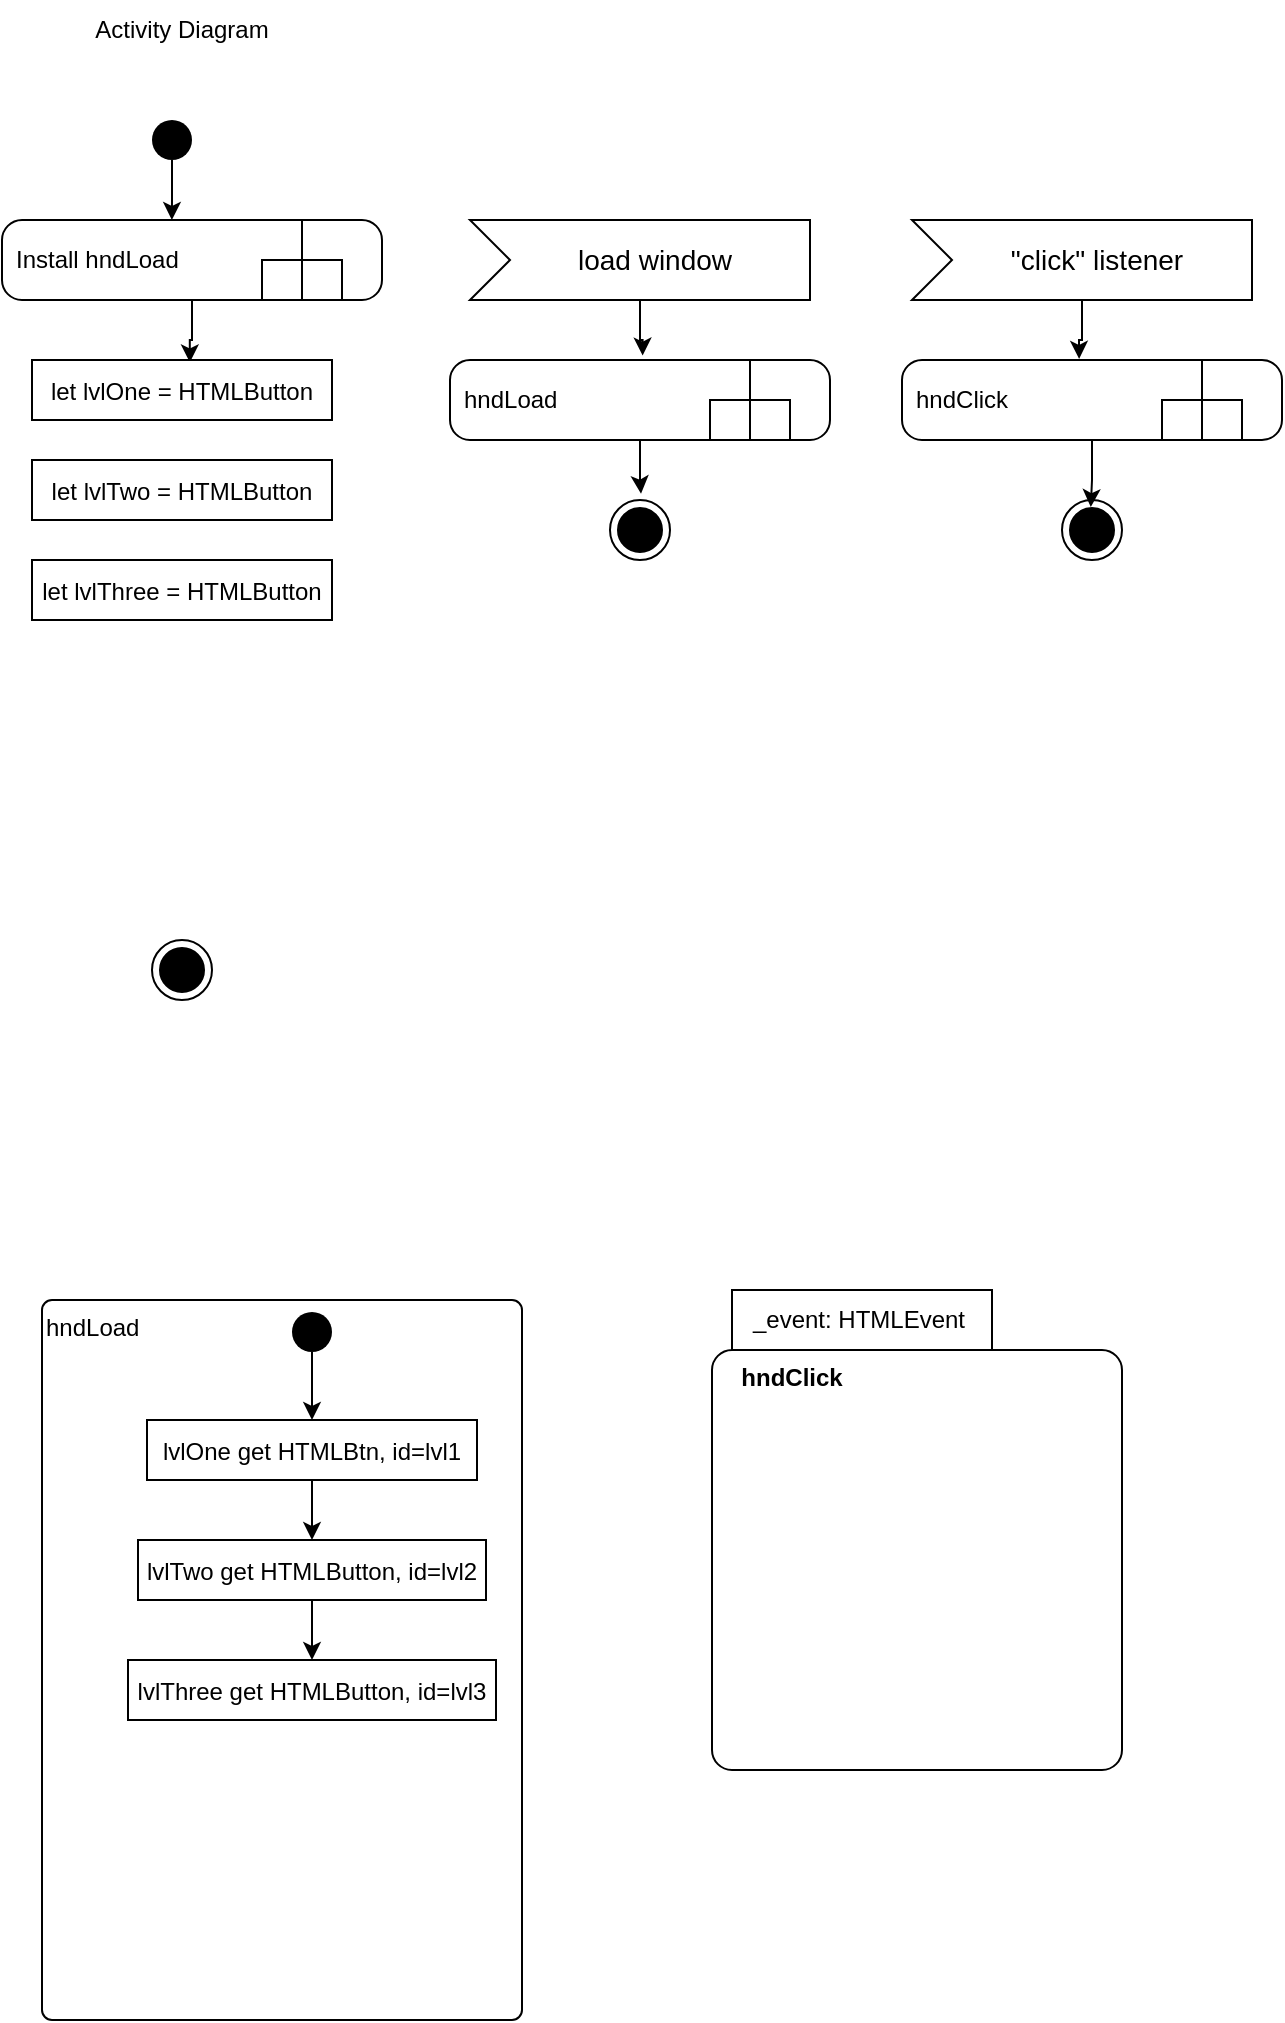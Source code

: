 <mxfile version="18.0.6" type="device"><diagram id="pXgPNKIB332dpzzLhQ7e" name="Seite-1"><mxGraphModel dx="1662" dy="905" grid="1" gridSize="10" guides="1" tooltips="1" connect="1" arrows="1" fold="1" page="1" pageScale="1" pageWidth="827" pageHeight="1169" math="0" shadow="0"><root><mxCell id="0"/><mxCell id="1" parent="0"/><mxCell id="PllCJsgJu4yRPH0ENG6o-1" value="Activity Diagram" style="text;html=1;strokeColor=none;fillColor=none;align=center;verticalAlign=middle;whiteSpace=wrap;rounded=0;" parent="1" vertex="1"><mxGeometry x="30" y="20" width="140" height="30" as="geometry"/></mxCell><mxCell id="PllCJsgJu4yRPH0ENG6o-4" style="edgeStyle=orthogonalEdgeStyle;rounded=0;orthogonalLoop=1;jettySize=auto;html=1;entryX=0.447;entryY=0;entryDx=0;entryDy=0;entryPerimeter=0;" parent="1" source="PllCJsgJu4yRPH0ENG6o-3" target="PllCJsgJu4yRPH0ENG6o-8" edge="1"><mxGeometry relative="1" as="geometry"><mxPoint x="95" y="120" as="targetPoint"/></mxGeometry></mxCell><mxCell id="PllCJsgJu4yRPH0ENG6o-3" value="" style="ellipse;fillColor=#000000;strokeColor=none;" parent="1" vertex="1"><mxGeometry x="85" y="80" width="20" height="20" as="geometry"/></mxCell><mxCell id="PllCJsgJu4yRPH0ENG6o-41" style="edgeStyle=orthogonalEdgeStyle;rounded=0;orthogonalLoop=1;jettySize=auto;html=1;entryX=0.526;entryY=0.04;entryDx=0;entryDy=0;entryPerimeter=0;" parent="1" source="PllCJsgJu4yRPH0ENG6o-8" target="PllCJsgJu4yRPH0ENG6o-40" edge="1"><mxGeometry relative="1" as="geometry"/></mxCell><mxCell id="PllCJsgJu4yRPH0ENG6o-8" value="Install hndLoad" style="shape=mxgraph.uml25.behaviorAction;html=1;rounded=1;absoluteArcSize=1;arcSize=10;align=left;spacingLeft=5;" parent="1" vertex="1"><mxGeometry x="10" y="130" width="190" height="40" as="geometry"/></mxCell><mxCell id="PllCJsgJu4yRPH0ENG6o-9" value="" style="ellipse;html=1;shape=endState;fillColor=#000000;strokeColor=#000000;" parent="1" vertex="1"><mxGeometry x="85" y="490" width="30" height="30" as="geometry"/></mxCell><mxCell id="PllCJsgJu4yRPH0ENG6o-16" style="edgeStyle=orthogonalEdgeStyle;rounded=0;orthogonalLoop=1;jettySize=auto;html=1;entryX=0.466;entryY=-0.014;entryDx=0;entryDy=0;entryPerimeter=0;" parent="1" source="PllCJsgJu4yRPH0ENG6o-12" target="PllCJsgJu4yRPH0ENG6o-15" edge="1"><mxGeometry relative="1" as="geometry"/></mxCell><mxCell id="PllCJsgJu4yRPH0ENG6o-12" value="&quot;click&quot; listener" style="html=1;shape=mxgraph.infographic.ribbonSimple;notch1=20;notch2=0;align=center;verticalAlign=middle;fontSize=14;fontStyle=0;fillColor=#FFFFFF;flipH=0;spacingRight=0;spacingLeft=14;" parent="1" vertex="1"><mxGeometry x="465" y="130" width="170" height="40" as="geometry"/></mxCell><mxCell id="PllCJsgJu4yRPH0ENG6o-18" style="edgeStyle=orthogonalEdgeStyle;rounded=0;orthogonalLoop=1;jettySize=auto;html=1;entryX=0.48;entryY=0.117;entryDx=0;entryDy=0;entryPerimeter=0;" parent="1" source="PllCJsgJu4yRPH0ENG6o-15" target="PllCJsgJu4yRPH0ENG6o-17" edge="1"><mxGeometry relative="1" as="geometry"/></mxCell><mxCell id="PllCJsgJu4yRPH0ENG6o-15" value="hndClick" style="shape=mxgraph.uml25.behaviorAction;html=1;rounded=1;absoluteArcSize=1;arcSize=10;align=left;spacingLeft=5;" parent="1" vertex="1"><mxGeometry x="460" y="200" width="190" height="40" as="geometry"/></mxCell><mxCell id="PllCJsgJu4yRPH0ENG6o-17" value="" style="ellipse;html=1;shape=endState;fillColor=#000000;strokeColor=#000000;" parent="1" vertex="1"><mxGeometry x="540" y="270" width="30" height="30" as="geometry"/></mxCell><mxCell id="PllCJsgJu4yRPH0ENG6o-19" value="_event: HTMLEvent" style="shape=folder;align=center;verticalAlign=middle;fontStyle=0;tabWidth=140;tabHeight=30;tabPosition=left;html=1;boundedLbl=1;labelInHeader=1;rounded=1;absoluteArcSize=1;arcSize=10;" parent="1" vertex="1"><mxGeometry x="365" y="665" width="205" height="240" as="geometry"/></mxCell><mxCell id="PllCJsgJu4yRPH0ENG6o-20" value="hndClick" style="text;align=center;fontStyle=1;verticalAlign=middle;spacingLeft=3;spacingRight=3;strokeColor=none;rotatable=0;points=[[0,0.5],[1,0.5]];portConstraint=eastwest;" parent="1" vertex="1"><mxGeometry x="365" y="695" width="80" height="26" as="geometry"/></mxCell><mxCell id="PllCJsgJu4yRPH0ENG6o-21" value="hndLoad" style="html=1;align=left;verticalAlign=top;rounded=1;absoluteArcSize=1;arcSize=10;dashed=0;" parent="1" vertex="1"><mxGeometry x="30" y="670" width="240" height="360" as="geometry"/></mxCell><mxCell id="PllCJsgJu4yRPH0ENG6o-35" style="edgeStyle=orthogonalEdgeStyle;rounded=0;orthogonalLoop=1;jettySize=auto;html=1;entryX=0.5;entryY=0;entryDx=0;entryDy=0;" parent="1" source="PllCJsgJu4yRPH0ENG6o-22" target="PllCJsgJu4yRPH0ENG6o-33" edge="1"><mxGeometry relative="1" as="geometry"/></mxCell><mxCell id="PllCJsgJu4yRPH0ENG6o-22" value="" style="ellipse;fillColor=#000000;strokeColor=none;" parent="1" vertex="1"><mxGeometry x="155" y="676" width="20" height="20" as="geometry"/></mxCell><mxCell id="PllCJsgJu4yRPH0ENG6o-29" style="edgeStyle=orthogonalEdgeStyle;rounded=0;orthogonalLoop=1;jettySize=auto;html=1;entryX=0.507;entryY=-0.055;entryDx=0;entryDy=0;entryPerimeter=0;" parent="1" source="PllCJsgJu4yRPH0ENG6o-25" target="PllCJsgJu4yRPH0ENG6o-28" edge="1"><mxGeometry relative="1" as="geometry"/></mxCell><mxCell id="PllCJsgJu4yRPH0ENG6o-25" value="load window" style="html=1;shape=mxgraph.infographic.ribbonSimple;notch1=20;notch2=0;align=center;verticalAlign=middle;fontSize=14;fontStyle=0;fillColor=#FFFFFF;flipH=0;spacingRight=0;spacingLeft=14;" parent="1" vertex="1"><mxGeometry x="244" y="130" width="170" height="40" as="geometry"/></mxCell><mxCell id="PllCJsgJu4yRPH0ENG6o-32" style="edgeStyle=orthogonalEdgeStyle;rounded=0;orthogonalLoop=1;jettySize=auto;html=1;entryX=0.517;entryY=-0.106;entryDx=0;entryDy=0;entryPerimeter=0;" parent="1" source="PllCJsgJu4yRPH0ENG6o-28" target="PllCJsgJu4yRPH0ENG6o-31" edge="1"><mxGeometry relative="1" as="geometry"/></mxCell><mxCell id="PllCJsgJu4yRPH0ENG6o-28" value="hndLoad" style="shape=mxgraph.uml25.behaviorAction;html=1;rounded=1;absoluteArcSize=1;arcSize=10;align=left;spacingLeft=5;" parent="1" vertex="1"><mxGeometry x="234" y="200" width="190" height="40" as="geometry"/></mxCell><mxCell id="PllCJsgJu4yRPH0ENG6o-31" value="" style="ellipse;html=1;shape=endState;fillColor=#000000;strokeColor=#000000;" parent="1" vertex="1"><mxGeometry x="314" y="270" width="30" height="30" as="geometry"/></mxCell><mxCell id="PllCJsgJu4yRPH0ENG6o-38" style="edgeStyle=orthogonalEdgeStyle;rounded=0;orthogonalLoop=1;jettySize=auto;html=1;entryX=0.5;entryY=0;entryDx=0;entryDy=0;" parent="1" source="PllCJsgJu4yRPH0ENG6o-33" target="PllCJsgJu4yRPH0ENG6o-36" edge="1"><mxGeometry relative="1" as="geometry"/></mxCell><mxCell id="PllCJsgJu4yRPH0ENG6o-33" value="lvlOne get HTMLBtn, id=lvl1" style="fontStyle=0;" parent="1" vertex="1"><mxGeometry x="82.5" y="730" width="165" height="30" as="geometry"/></mxCell><mxCell id="PllCJsgJu4yRPH0ENG6o-39" style="edgeStyle=orthogonalEdgeStyle;rounded=0;orthogonalLoop=1;jettySize=auto;html=1;entryX=0.5;entryY=0;entryDx=0;entryDy=0;" parent="1" source="PllCJsgJu4yRPH0ENG6o-36" target="PllCJsgJu4yRPH0ENG6o-37" edge="1"><mxGeometry relative="1" as="geometry"/></mxCell><mxCell id="PllCJsgJu4yRPH0ENG6o-36" value="lvlTwo get HTMLButton, id=lvl2" style="fontStyle=0;" parent="1" vertex="1"><mxGeometry x="78" y="790" width="174" height="30" as="geometry"/></mxCell><mxCell id="PllCJsgJu4yRPH0ENG6o-37" value="lvlThree get HTMLButton, id=lvl3" style="fontStyle=0;" parent="1" vertex="1"><mxGeometry x="73" y="850" width="184" height="30" as="geometry"/></mxCell><mxCell id="PllCJsgJu4yRPH0ENG6o-40" value="let lvlOne = HTMLButton" style="fontStyle=0;" parent="1" vertex="1"><mxGeometry x="25" y="200" width="150" height="30" as="geometry"/></mxCell><mxCell id="PllCJsgJu4yRPH0ENG6o-42" value="let lvlTwo = HTMLButton" style="fontStyle=0;" parent="1" vertex="1"><mxGeometry x="25" y="250" width="150" height="30" as="geometry"/></mxCell><mxCell id="PllCJsgJu4yRPH0ENG6o-43" value="let lvlThree = HTMLButton" style="fontStyle=0;" parent="1" vertex="1"><mxGeometry x="25" y="300" width="150" height="30" as="geometry"/></mxCell></root></mxGraphModel></diagram></mxfile>